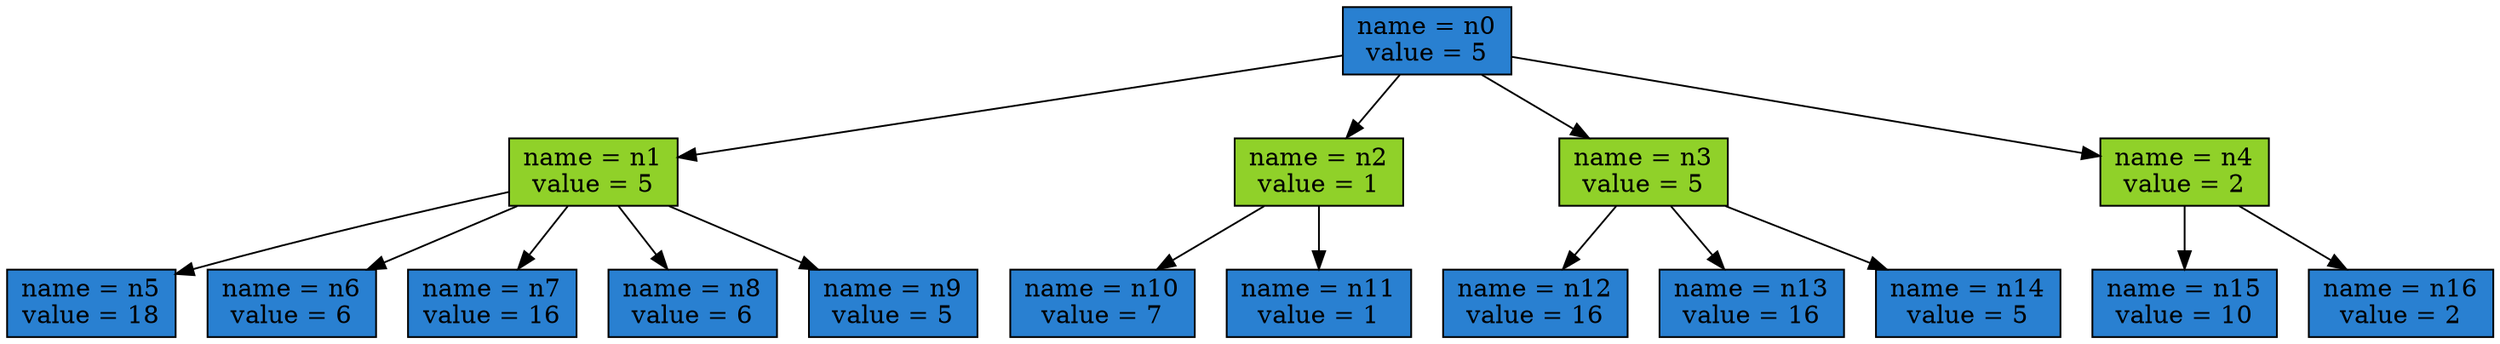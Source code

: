 digraph Tree {
node [shape=box, style="filled", color="black"] ;
0 [label=<name = n0<br/>
value = 5<br/>
>, fillcolor="#2980d1"] ;
1 [label=<name = n1<br/>
value = 5<br/>
>, fillcolor="#90d129"] ;
2 [label=<name = n5<br/>
value = 18<br/>
>, fillcolor="#2980d1"] ;
3 [label=<name = n6<br/>
value = 6<br/>
>, fillcolor="#2980d1"] ;
4 [label=<name = n7<br/>
value = 16<br/>
>, fillcolor="#2980d1"] ;
5 [label=<name = n8<br/>
value = 6<br/>
>, fillcolor="#2980d1"] ;
6 [label=<name = n9<br/>
value = 5<br/>
>, fillcolor="#2980d1"] ;
7 [label=<name = n2<br/>
value = 1<br/>
>, fillcolor="#90d129"] ;
8 [label=<name = n10<br/>
value = 7<br/>
>, fillcolor="#2980d1"] ;
9 [label=<name = n11<br/>
value = 1<br/>
>, fillcolor="#2980d1"] ;
10 [label=<name = n3<br/>
value = 5<br/>
>, fillcolor="#90d129"] ;
11 [label=<name = n12<br/>
value = 16<br/>
>, fillcolor="#2980d1"] ;
12 [label=<name = n13<br/>
value = 16<br/>
>, fillcolor="#2980d1"] ;
13 [label=<name = n14<br/>
value = 5<br/>
>, fillcolor="#2980d1"] ;
14 [label=<name = n4<br/>
value = 2<br/>
>, fillcolor="#90d129"] ;
15 [label=<name = n15<br/>
value = 10<br/>
>, fillcolor="#2980d1"] ;
16 [label=<name = n16<br/>
value = 2<br/>
>, fillcolor="#2980d1"] ;
0 -> 1 ;
0 -> 7 ;
0 -> 10 ;
0 -> 14 ;
1 -> 2 ;
1 -> 3 ;
1 -> 4 ;
1 -> 5 ;
1 -> 6 ;
10 -> 11 ;
10 -> 12 ;
10 -> 13 ;
14 -> 15 ;
14 -> 16 ;
7 -> 8 ;
7 -> 9 ;
}
